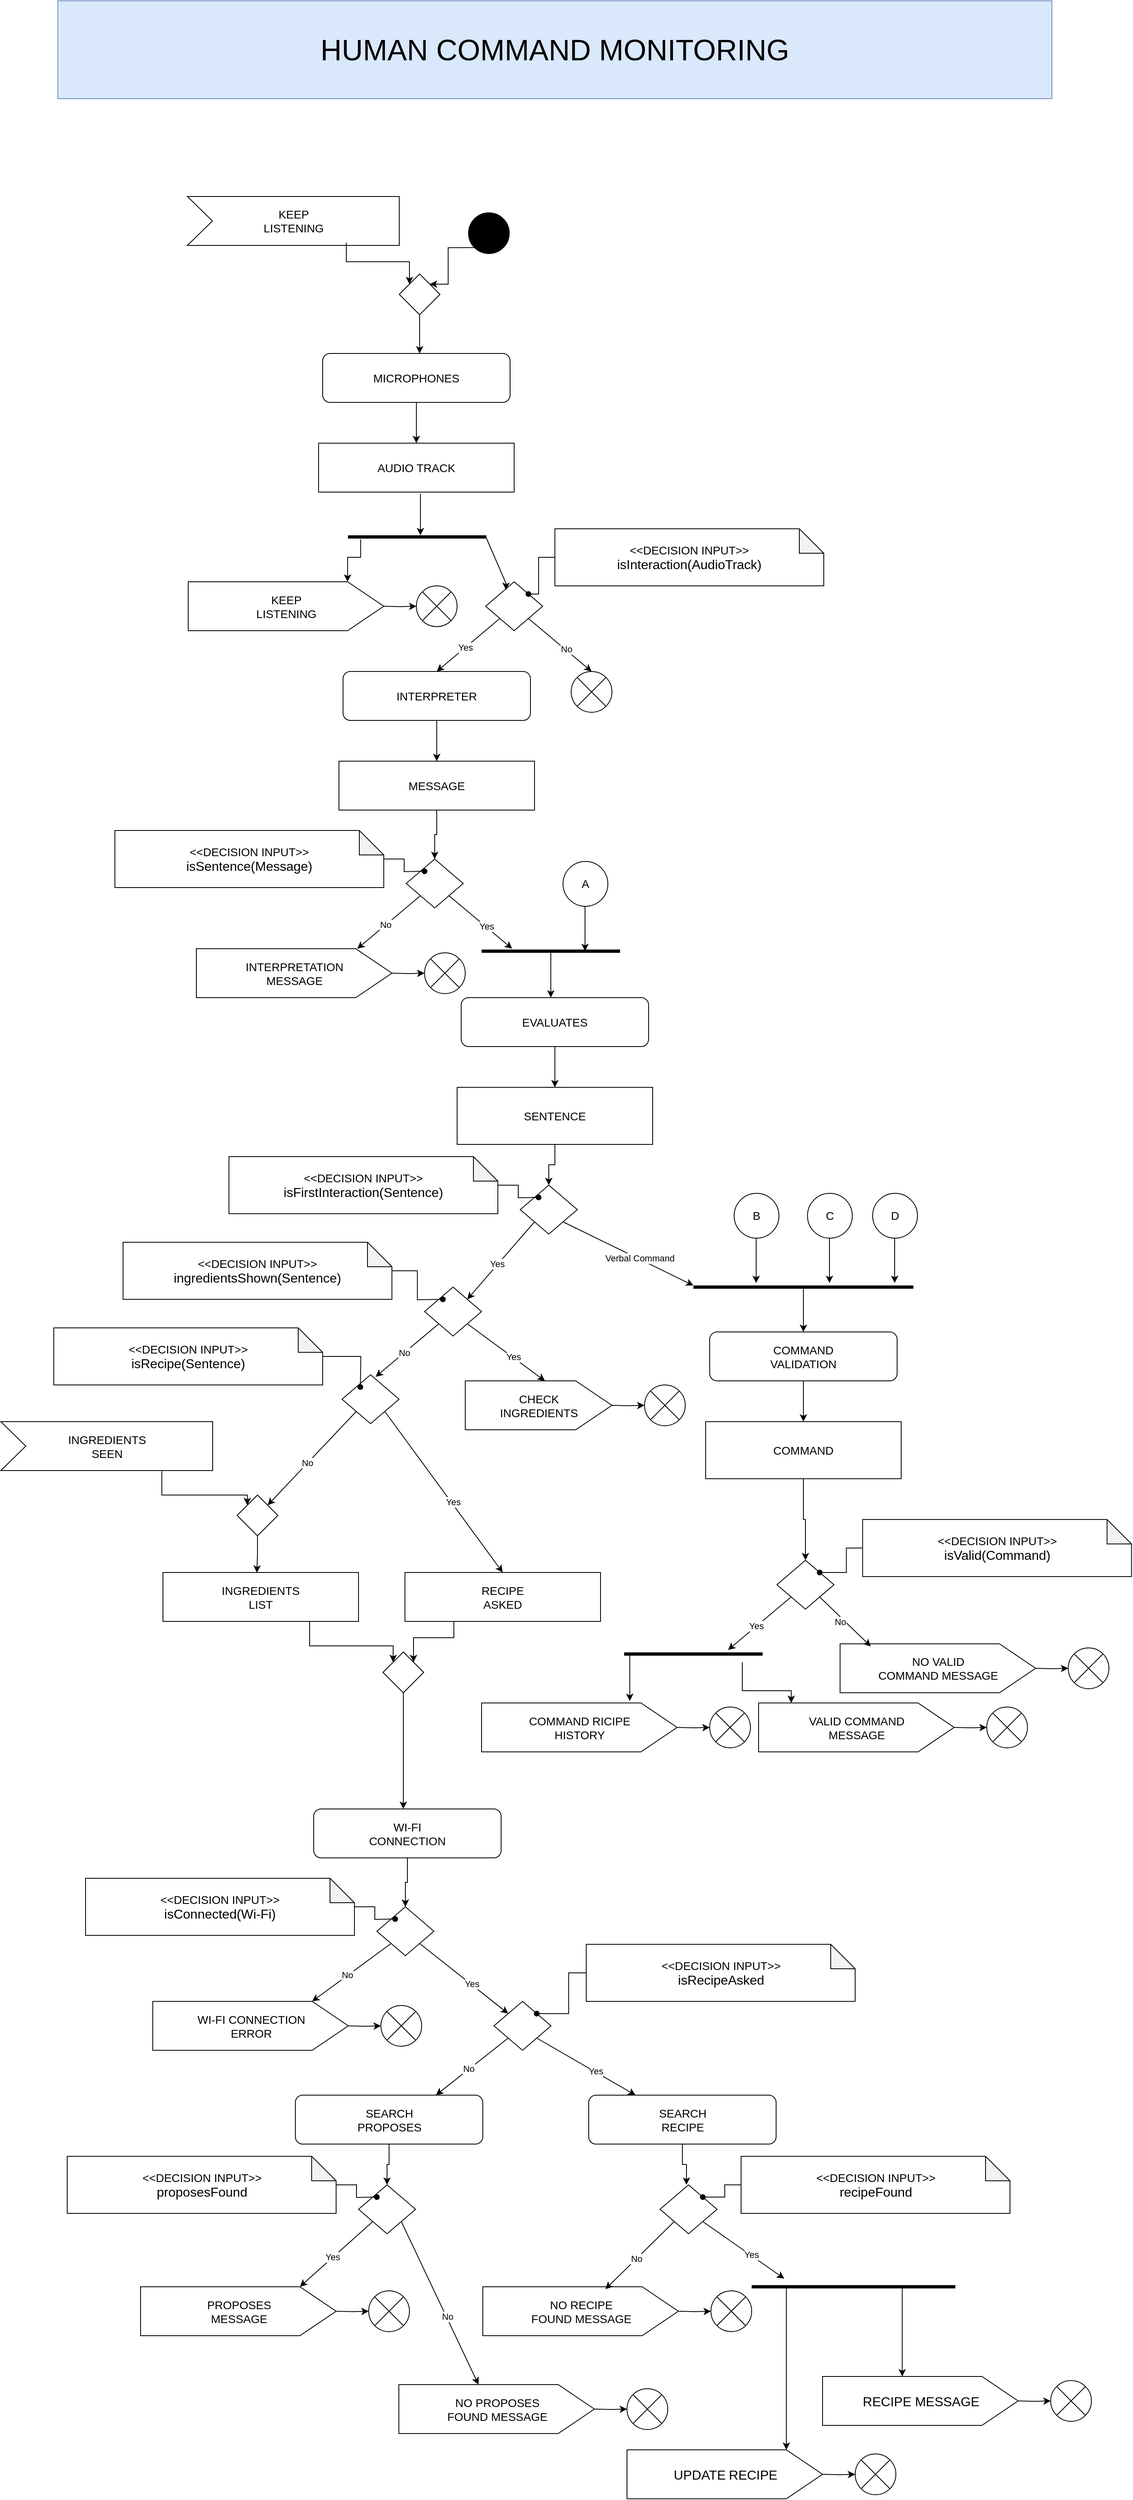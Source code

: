 <mxfile>
    <diagram id="EJc_ZQxOV-EYeJzVw6CA" name="Page-1">
        <mxGraphModel dx="4196" dy="2006" grid="1" gridSize="10" guides="1" tooltips="1" connect="1" arrows="1" fold="1" page="1" pageScale="1" pageWidth="827" pageHeight="1169" math="0" shadow="0">
            <root>
                <mxCell id="0"/>
                <mxCell id="1" parent="0"/>
                <mxCell id="50" style="edgeStyle=orthogonalEdgeStyle;rounded=0;orthogonalLoop=1;jettySize=auto;html=1;exitX=0.5;exitY=1;exitDx=0;exitDy=0;" edge="1" parent="1" target="53">
                    <mxGeometry relative="1" as="geometry">
                        <mxPoint x="-1005" y="684.5" as="sourcePoint"/>
                        <Array as="points">
                            <mxPoint x="-1005" y="704.5"/>
                            <mxPoint x="-1005" y="704.5"/>
                        </Array>
                    </mxGeometry>
                </mxCell>
                <mxCell id="51" value="" style="edgeStyle=orthogonalEdgeStyle;rounded=0;orthogonalLoop=1;jettySize=auto;html=1;entryX=0;entryY=0;entryDx=195.57;entryDy=0;entryPerimeter=0;exitX=0.092;exitY=0.515;exitDx=0;exitDy=0;exitPerimeter=0;" edge="1" parent="1" source="53" target="59">
                    <mxGeometry relative="1" as="geometry">
                        <mxPoint x="-1048.022" y="846.995" as="targetPoint"/>
                        <Array as="points">
                            <mxPoint x="-1078" y="762.5"/>
                            <mxPoint x="-1094" y="762.5"/>
                        </Array>
                    </mxGeometry>
                </mxCell>
                <mxCell id="52" value="" style="edgeStyle=orthogonalEdgeStyle;rounded=0;orthogonalLoop=1;jettySize=auto;html=1;" edge="1" parent="1" source="53">
                    <mxGeometry relative="1" as="geometry">
                        <mxPoint x="-900" y="802.5" as="targetPoint"/>
                        <Array as="points">
                            <mxPoint x="-900" y="794.5"/>
                        </Array>
                    </mxGeometry>
                </mxCell>
                <mxCell id="53" value="" style="line;strokeWidth=4;html=1;perimeter=backbonePerimeter;points=[];outlineConnect=0;fillColor=none;" vertex="1" parent="1">
                    <mxGeometry x="-1094" y="642.5" width="170" height="190" as="geometry"/>
                </mxCell>
                <mxCell id="54" value="" style="shape=sumEllipse;perimeter=ellipsePerimeter;whiteSpace=wrap;html=1;backgroundOutline=1;fillColor=none;" vertex="1" parent="1">
                    <mxGeometry x="-1000" y="1247.5" width="50" height="50" as="geometry"/>
                </mxCell>
                <mxCell id="55" value="" style="edgeStyle=orthogonalEdgeStyle;rounded=0;orthogonalLoop=1;jettySize=auto;html=1;" edge="1" parent="1" target="54">
                    <mxGeometry relative="1" as="geometry">
                        <mxPoint x="-1040" y="1272.5" as="sourcePoint"/>
                    </mxGeometry>
                </mxCell>
                <mxCell id="56" value="&lt;span style=&quot;font-size: 14px;&quot;&gt;INTERPRETATION&lt;/span&gt;&lt;div&gt;&lt;span style=&quot;font-size: 14px;&quot;&gt;MESSAGE&lt;/span&gt;&lt;/div&gt;" style="html=1;shadow=0;dashed=0;align=center;verticalAlign=middle;shape=mxgraph.arrows2.arrow;dy=0;dx=44.43;notch=0;fillColor=none;" vertex="1" parent="1">
                    <mxGeometry x="-1280" y="1242.5" width="240" height="60" as="geometry"/>
                </mxCell>
                <mxCell id="57" value="" style="shape=sumEllipse;perimeter=ellipsePerimeter;whiteSpace=wrap;html=1;backgroundOutline=1;fillColor=none;" vertex="1" parent="1">
                    <mxGeometry x="-1010" y="797.5" width="50" height="50" as="geometry"/>
                </mxCell>
                <mxCell id="58" value="" style="edgeStyle=orthogonalEdgeStyle;rounded=0;orthogonalLoop=1;jettySize=auto;html=1;" edge="1" parent="1" target="57">
                    <mxGeometry relative="1" as="geometry">
                        <mxPoint x="-1050" y="822.5" as="sourcePoint"/>
                    </mxGeometry>
                </mxCell>
                <mxCell id="59" value="&lt;span style=&quot;font-size: 14px;&quot;&gt;KEEP&lt;/span&gt;&lt;div&gt;&lt;span style=&quot;font-size: 14px;&quot;&gt;LISTENING&lt;/span&gt;&lt;/div&gt;" style="html=1;shadow=0;dashed=0;align=center;verticalAlign=middle;shape=mxgraph.arrows2.arrow;dy=0;dx=44.43;notch=0;fillColor=none;" vertex="1" parent="1">
                    <mxGeometry x="-1290" y="792.5" width="240" height="60" as="geometry"/>
                </mxCell>
                <mxCell id="60" value="" style="shape=sumEllipse;perimeter=ellipsePerimeter;whiteSpace=wrap;html=1;backgroundOutline=1;fillColor=none;" vertex="1" parent="1">
                    <mxGeometry x="-730" y="1777.5" width="50" height="50" as="geometry"/>
                </mxCell>
                <mxCell id="61" value="" style="edgeStyle=orthogonalEdgeStyle;rounded=0;orthogonalLoop=1;jettySize=auto;html=1;" edge="1" parent="1" target="60">
                    <mxGeometry relative="1" as="geometry">
                        <mxPoint x="-770" y="1802.5" as="sourcePoint"/>
                    </mxGeometry>
                </mxCell>
                <mxCell id="62" value="&lt;span style=&quot;font-size: 14px;&quot;&gt;CHECK&lt;/span&gt;&lt;div&gt;&lt;span style=&quot;font-size: 14px;&quot;&gt;INGREDIENTS&lt;/span&gt;&lt;/div&gt;" style="html=1;shadow=0;dashed=0;align=center;verticalAlign=middle;shape=mxgraph.arrows2.arrow;dy=0;dx=44.43;notch=0;fillColor=none;" vertex="1" parent="1">
                    <mxGeometry x="-950" y="1772.5" width="180" height="60" as="geometry"/>
                </mxCell>
                <mxCell id="63" value="" style="shape=sumEllipse;perimeter=ellipsePerimeter;whiteSpace=wrap;html=1;backgroundOutline=1;fillColor=none;" vertex="1" parent="1">
                    <mxGeometry x="-751.5" y="3008.5" width="50" height="50" as="geometry"/>
                </mxCell>
                <mxCell id="64" value="" style="edgeStyle=orthogonalEdgeStyle;rounded=0;orthogonalLoop=1;jettySize=auto;html=1;" edge="1" parent="1" target="63">
                    <mxGeometry relative="1" as="geometry">
                        <mxPoint x="-791.5" y="3033.5" as="sourcePoint"/>
                    </mxGeometry>
                </mxCell>
                <mxCell id="65" value="&lt;span style=&quot;font-size: 14px;&quot;&gt;NO PROPOSES&lt;/span&gt;&lt;div&gt;&lt;span style=&quot;font-size: 14px;&quot;&gt;FOUND MESSAGE&lt;/span&gt;&lt;/div&gt;" style="html=1;shadow=0;dashed=0;align=center;verticalAlign=middle;shape=mxgraph.arrows2.arrow;dy=0;dx=44.43;notch=0;fillColor=none;" vertex="1" parent="1">
                    <mxGeometry x="-1031.5" y="3003.5" width="240" height="60" as="geometry"/>
                </mxCell>
                <mxCell id="66" value="" style="shape=sumEllipse;perimeter=ellipsePerimeter;whiteSpace=wrap;html=1;backgroundOutline=1;fillColor=none;" vertex="1" parent="1">
                    <mxGeometry x="-1068.5" y="2888.5" width="50" height="50" as="geometry"/>
                </mxCell>
                <mxCell id="67" value="" style="edgeStyle=orthogonalEdgeStyle;rounded=0;orthogonalLoop=1;jettySize=auto;html=1;" edge="1" parent="1" target="66">
                    <mxGeometry relative="1" as="geometry">
                        <mxPoint x="-1108.5" y="2913.5" as="sourcePoint"/>
                    </mxGeometry>
                </mxCell>
                <mxCell id="68" value="&lt;span style=&quot;font-size: 14px;&quot;&gt;PROPOSES&lt;/span&gt;&lt;div&gt;&lt;span style=&quot;font-size: 14px;&quot;&gt;MESSAGE&lt;/span&gt;&lt;/div&gt;" style="html=1;shadow=0;dashed=0;align=center;verticalAlign=middle;shape=mxgraph.arrows2.arrow;dy=0;dx=44.43;notch=0;fillColor=none;" vertex="1" parent="1">
                    <mxGeometry x="-1348.5" y="2883.5" width="240" height="60" as="geometry"/>
                </mxCell>
                <mxCell id="69" value="" style="shape=sumEllipse;perimeter=ellipsePerimeter;whiteSpace=wrap;html=1;backgroundOutline=1;fillColor=none;" vertex="1" parent="1">
                    <mxGeometry x="-1053.5" y="2538.5" width="50" height="50" as="geometry"/>
                </mxCell>
                <mxCell id="70" value="" style="edgeStyle=orthogonalEdgeStyle;rounded=0;orthogonalLoop=1;jettySize=auto;html=1;" edge="1" parent="1" target="69">
                    <mxGeometry relative="1" as="geometry">
                        <mxPoint x="-1093.5" y="2563.5" as="sourcePoint"/>
                    </mxGeometry>
                </mxCell>
                <mxCell id="71" value="&lt;span style=&quot;font-size: 14px;&quot;&gt;WI-FI&amp;nbsp;&lt;/span&gt;&lt;span style=&quot;font-size: 14px; background-color: transparent; color: light-dark(rgb(0, 0, 0), rgb(255, 255, 255));&quot;&gt;CONNECTION&lt;/span&gt;&lt;div&gt;&lt;span style=&quot;font-size: 14px; background-color: transparent; color: light-dark(rgb(0, 0, 0), rgb(255, 255, 255));&quot;&gt;ERROR&lt;/span&gt;&lt;/div&gt;" style="html=1;shadow=0;dashed=0;align=center;verticalAlign=middle;shape=mxgraph.arrows2.arrow;dy=0;dx=44.43;notch=0;fillColor=none;" vertex="1" parent="1">
                    <mxGeometry x="-1333.5" y="2533.5" width="240" height="60" as="geometry"/>
                </mxCell>
                <mxCell id="72" value="" style="shape=sumEllipse;perimeter=ellipsePerimeter;whiteSpace=wrap;html=1;backgroundOutline=1;fillColor=none;" vertex="1" parent="1">
                    <mxGeometry x="-648.5" y="2888.5" width="50" height="50" as="geometry"/>
                </mxCell>
                <mxCell id="73" value="" style="edgeStyle=orthogonalEdgeStyle;rounded=0;orthogonalLoop=1;jettySize=auto;html=1;" edge="1" parent="1" target="72">
                    <mxGeometry relative="1" as="geometry">
                        <mxPoint x="-688.5" y="2913.5" as="sourcePoint"/>
                    </mxGeometry>
                </mxCell>
                <mxCell id="74" value="&lt;span style=&quot;font-size: 14px;&quot;&gt;NO RECIPE&lt;/span&gt;&lt;div&gt;&lt;span style=&quot;font-size: 14px;&quot;&gt;FOUND MESSAGE&lt;/span&gt;&lt;/div&gt;" style="html=1;shadow=0;dashed=0;align=center;verticalAlign=middle;shape=mxgraph.arrows2.arrow;dy=0;dx=44.43;notch=0;fillColor=none;" vertex="1" parent="1">
                    <mxGeometry x="-928.5" y="2883.5" width="240" height="60" as="geometry"/>
                </mxCell>
                <mxCell id="75" value="" style="shape=sumEllipse;perimeter=ellipsePerimeter;whiteSpace=wrap;html=1;backgroundOutline=1;fillColor=none;" vertex="1" parent="1">
                    <mxGeometry x="-471.5" y="3088.5" width="50" height="50" as="geometry"/>
                </mxCell>
                <mxCell id="76" value="" style="edgeStyle=orthogonalEdgeStyle;rounded=0;orthogonalLoop=1;jettySize=auto;html=1;" edge="1" parent="1" target="75">
                    <mxGeometry relative="1" as="geometry">
                        <mxPoint x="-511.5" y="3113.5" as="sourcePoint"/>
                    </mxGeometry>
                </mxCell>
                <mxCell id="77" value="&lt;font style=&quot;font-size: 16px;&quot;&gt;UPDATE&lt;/font&gt;&lt;font style=&quot;font-size: 14px;&quot;&gt;&amp;nbsp;&lt;/font&gt;&lt;span style=&quot;font-size: medium; background-color: transparent; color: light-dark(rgb(0, 0, 0), rgb(255, 255, 255));&quot;&gt;RECIPE&lt;/span&gt;" style="html=1;shadow=0;dashed=0;align=center;verticalAlign=middle;shape=mxgraph.arrows2.arrow;dy=0;dx=44.43;notch=0;fillColor=none;" vertex="1" parent="1">
                    <mxGeometry x="-751.5" y="3083.5" width="240" height="60" as="geometry"/>
                </mxCell>
                <mxCell id="78" value="" style="shape=sumEllipse;perimeter=ellipsePerimeter;whiteSpace=wrap;html=1;backgroundOutline=1;fillColor=none;" vertex="1" parent="1">
                    <mxGeometry x="-231.5" y="2998.5" width="50" height="50" as="geometry"/>
                </mxCell>
                <mxCell id="79" value="" style="edgeStyle=orthogonalEdgeStyle;rounded=0;orthogonalLoop=1;jettySize=auto;html=1;" edge="1" parent="1" target="78">
                    <mxGeometry relative="1" as="geometry">
                        <mxPoint x="-271.5" y="3023.5" as="sourcePoint"/>
                    </mxGeometry>
                </mxCell>
                <mxCell id="80" value="&lt;span style=&quot;font-size: medium; background-color: transparent; color: light-dark(rgb(0, 0, 0), rgb(255, 255, 255));&quot;&gt;RECIPE MESSAGE&lt;/span&gt;" style="html=1;shadow=0;dashed=0;align=center;verticalAlign=middle;shape=mxgraph.arrows2.arrow;dy=0;dx=44.43;notch=0;fillColor=none;" vertex="1" parent="1">
                    <mxGeometry x="-511.5" y="2993.5" width="240" height="60" as="geometry"/>
                </mxCell>
                <mxCell id="81" value="" style="shape=sumEllipse;perimeter=ellipsePerimeter;whiteSpace=wrap;html=1;backgroundOutline=1;fillColor=none;" vertex="1" parent="1">
                    <mxGeometry x="-650" y="2172.5" width="50" height="50" as="geometry"/>
                </mxCell>
                <mxCell id="82" value="" style="edgeStyle=orthogonalEdgeStyle;rounded=0;orthogonalLoop=1;jettySize=auto;html=1;" edge="1" parent="1" target="81">
                    <mxGeometry relative="1" as="geometry">
                        <mxPoint x="-690" y="2197.5" as="sourcePoint"/>
                    </mxGeometry>
                </mxCell>
                <mxCell id="83" value="&lt;span style=&quot;font-size: 14px;&quot;&gt;COMMAND RICIPE&lt;/span&gt;&lt;div&gt;&lt;span style=&quot;font-size: 14px;&quot;&gt;HISTORY&lt;/span&gt;&lt;/div&gt;" style="html=1;shadow=0;dashed=0;align=center;verticalAlign=middle;shape=mxgraph.arrows2.arrow;dy=0;dx=44.43;notch=0;fillColor=none;" vertex="1" parent="1">
                    <mxGeometry x="-930" y="2167.5" width="240" height="60" as="geometry"/>
                </mxCell>
                <mxCell id="84" value="" style="shape=sumEllipse;perimeter=ellipsePerimeter;whiteSpace=wrap;html=1;backgroundOutline=1;fillColor=none;" vertex="1" parent="1">
                    <mxGeometry x="-310" y="2172.5" width="50" height="50" as="geometry"/>
                </mxCell>
                <mxCell id="85" value="" style="edgeStyle=orthogonalEdgeStyle;rounded=0;orthogonalLoop=1;jettySize=auto;html=1;" edge="1" parent="1" target="84">
                    <mxGeometry relative="1" as="geometry">
                        <mxPoint x="-350" y="2197.5" as="sourcePoint"/>
                    </mxGeometry>
                </mxCell>
                <mxCell id="86" value="&lt;span style=&quot;font-size: 14px;&quot;&gt;VALID COMMAND&lt;/span&gt;&lt;div&gt;&lt;span style=&quot;font-size: 14px;&quot;&gt;MESSAGE&lt;/span&gt;&lt;/div&gt;" style="html=1;shadow=0;dashed=0;align=center;verticalAlign=middle;shape=mxgraph.arrows2.arrow;dy=0;dx=44.43;notch=0;fillColor=none;" vertex="1" parent="1">
                    <mxGeometry x="-590" y="2167.5" width="240" height="60" as="geometry"/>
                </mxCell>
                <mxCell id="87" value="" style="shape=sumEllipse;perimeter=ellipsePerimeter;whiteSpace=wrap;html=1;backgroundOutline=1;fillColor=none;" vertex="1" parent="1">
                    <mxGeometry x="-210" y="2100" width="50" height="50" as="geometry"/>
                </mxCell>
                <mxCell id="88" value="" style="edgeStyle=orthogonalEdgeStyle;rounded=0;orthogonalLoop=1;jettySize=auto;html=1;" edge="1" parent="1" target="87">
                    <mxGeometry relative="1" as="geometry">
                        <mxPoint x="-250" y="2125" as="sourcePoint"/>
                    </mxGeometry>
                </mxCell>
                <mxCell id="89" value="&lt;span style=&quot;font-size: 14px;&quot;&gt;NO VALID&lt;/span&gt;&lt;div&gt;&lt;span style=&quot;font-size: 14px;&quot;&gt;COMMAND MESSAGE&lt;/span&gt;&lt;/div&gt;" style="html=1;shadow=0;dashed=0;align=center;verticalAlign=middle;shape=mxgraph.arrows2.arrow;dy=0;dx=44.43;notch=0;fillColor=none;" vertex="1" parent="1">
                    <mxGeometry x="-490" y="2095" width="240" height="60" as="geometry"/>
                </mxCell>
                <mxCell id="90" value="" style="shape=sumEllipse;perimeter=ellipsePerimeter;whiteSpace=wrap;html=1;backgroundOutline=1;fillColor=none;" vertex="1" parent="1">
                    <mxGeometry x="-820" y="902.5" width="50" height="50" as="geometry"/>
                </mxCell>
                <mxCell id="91" value="" style="edgeStyle=orthogonalEdgeStyle;rounded=0;orthogonalLoop=1;jettySize=auto;html=1;" edge="1" parent="1" source="92" target="202">
                    <mxGeometry relative="1" as="geometry"/>
                </mxCell>
                <mxCell id="92" value="&lt;div&gt;&lt;span style=&quot;font-size: 14px; text-wrap-mode: nowrap;&quot;&gt;COMMAND&lt;/span&gt;&lt;/div&gt;" style="rounded=0;whiteSpace=wrap;html=1;fillColor=none;" vertex="1" parent="1">
                    <mxGeometry x="-655" y="1822.5" width="240" height="70" as="geometry"/>
                </mxCell>
                <mxCell id="93" value="" style="edgeStyle=orthogonalEdgeStyle;rounded=0;orthogonalLoop=1;jettySize=auto;html=1;fillColor=none;" edge="1" parent="1" source="94">
                    <mxGeometry relative="1" as="geometry">
                        <mxPoint x="-535" y="1822.5" as="targetPoint"/>
                    </mxGeometry>
                </mxCell>
                <mxCell id="94" value="&lt;span style=&quot;font-size: 14px; text-wrap-mode: nowrap;&quot;&gt;COMMAND&lt;/span&gt;&lt;div&gt;&lt;span style=&quot;font-size: 14px; text-wrap-mode: nowrap;&quot;&gt;VALIDATION&lt;/span&gt;&lt;/div&gt;" style="rounded=1;whiteSpace=wrap;html=1;fillColor=none;" vertex="1" parent="1">
                    <mxGeometry x="-650" y="1712.5" width="230" height="60" as="geometry"/>
                </mxCell>
                <mxCell id="95" value="" style="edgeStyle=orthogonalEdgeStyle;rounded=0;orthogonalLoop=1;jettySize=auto;html=1;exitX=0.5;exitY=1;exitDx=0;exitDy=0;" edge="1" parent="1" source="96" target="160">
                    <mxGeometry relative="1" as="geometry">
                        <mxPoint x="-847" y="1512.5" as="sourcePoint"/>
                    </mxGeometry>
                </mxCell>
                <mxCell id="96" value="&lt;div&gt;&lt;span style=&quot;font-size: 14px; text-wrap-mode: nowrap;&quot;&gt;SENTENCE&lt;/span&gt;&lt;/div&gt;" style="rounded=0;whiteSpace=wrap;html=1;fillColor=none;" vertex="1" parent="1">
                    <mxGeometry x="-960" y="1412.5" width="240" height="70" as="geometry"/>
                </mxCell>
                <mxCell id="97" value="" style="edgeStyle=orthogonalEdgeStyle;rounded=0;orthogonalLoop=1;jettySize=auto;html=1;fillColor=none;" edge="1" parent="1" source="98">
                    <mxGeometry relative="1" as="geometry">
                        <mxPoint x="-840" y="1412.5" as="targetPoint"/>
                    </mxGeometry>
                </mxCell>
                <mxCell id="98" value="&lt;span style=&quot;font-size: 14px; text-wrap-mode: nowrap;&quot;&gt;EVALUATES&lt;/span&gt;" style="rounded=1;whiteSpace=wrap;html=1;fillColor=none;" vertex="1" parent="1">
                    <mxGeometry x="-955" y="1302.5" width="230" height="60" as="geometry"/>
                </mxCell>
                <mxCell id="99" value="" style="edgeStyle=orthogonalEdgeStyle;rounded=0;orthogonalLoop=1;jettySize=auto;html=1;exitX=0.5;exitY=1;exitDx=0;exitDy=0;" edge="1" parent="1" source="100" target="153">
                    <mxGeometry relative="1" as="geometry"/>
                </mxCell>
                <mxCell id="100" value="&lt;div&gt;&lt;span style=&quot;font-size: 14px; text-wrap-mode: nowrap;&quot;&gt;MESSAGE&lt;/span&gt;&lt;/div&gt;" style="rounded=0;whiteSpace=wrap;html=1;fillColor=none;" vertex="1" parent="1">
                    <mxGeometry x="-1105" y="1012.5" width="240" height="60" as="geometry"/>
                </mxCell>
                <mxCell id="101" value="" style="edgeStyle=orthogonalEdgeStyle;rounded=0;orthogonalLoop=1;jettySize=auto;html=1;fillColor=none;" edge="1" parent="1" source="102">
                    <mxGeometry relative="1" as="geometry">
                        <mxPoint x="-985" y="1012.5" as="targetPoint"/>
                    </mxGeometry>
                </mxCell>
                <mxCell id="102" value="&lt;span style=&quot;font-size: 14px; text-wrap-mode: nowrap;&quot;&gt;INTERPRETER&lt;/span&gt;" style="rounded=1;whiteSpace=wrap;html=1;fillColor=none;" vertex="1" parent="1">
                    <mxGeometry x="-1100" y="902.5" width="230" height="60" as="geometry"/>
                </mxCell>
                <mxCell id="103" value="&lt;div&gt;&lt;span style=&quot;font-size: 14px; text-wrap-mode: nowrap;&quot;&gt;AUDIO TRACK&lt;/span&gt;&lt;/div&gt;" style="rounded=0;whiteSpace=wrap;html=1;fillColor=none;" vertex="1" parent="1">
                    <mxGeometry x="-1130" y="622.5" width="240" height="60" as="geometry"/>
                </mxCell>
                <mxCell id="104" value="" style="edgeStyle=orthogonalEdgeStyle;rounded=0;orthogonalLoop=1;jettySize=auto;html=1;fillColor=none;" edge="1" parent="1" source="105">
                    <mxGeometry relative="1" as="geometry">
                        <mxPoint x="-1010" y="622.5" as="targetPoint"/>
                    </mxGeometry>
                </mxCell>
                <mxCell id="105" value="&lt;span style=&quot;font-size: 14px; text-wrap-mode: nowrap;&quot;&gt;MICROPHONES&lt;/span&gt;" style="rounded=1;whiteSpace=wrap;html=1;fillColor=none;" vertex="1" parent="1">
                    <mxGeometry x="-1125" y="512.5" width="230" height="60" as="geometry"/>
                </mxCell>
                <mxCell id="106" value="" style="edgeStyle=orthogonalEdgeStyle;rounded=0;orthogonalLoop=1;jettySize=auto;html=1;fillColor=none;entryX=0.5;entryY=0;entryDx=0;entryDy=0;exitX=0.5;exitY=1;exitDx=0;exitDy=0;" edge="1" parent="1" source="107" target="188">
                    <mxGeometry relative="1" as="geometry">
                        <mxPoint x="-1021" y="2407.5" as="targetPoint"/>
                        <mxPoint x="-1021" y="2347.5" as="sourcePoint"/>
                    </mxGeometry>
                </mxCell>
                <mxCell id="107" value="&lt;span style=&quot;font-size: 14px; text-wrap-mode: nowrap;&quot;&gt;WI-FI&lt;/span&gt;&lt;div&gt;&lt;span style=&quot;font-size: 14px; text-wrap-mode: nowrap;&quot;&gt;CONNECTION&lt;/span&gt;&lt;/div&gt;" style="rounded=1;whiteSpace=wrap;html=1;fillColor=none;" vertex="1" parent="1">
                    <mxGeometry x="-1136" y="2297.5" width="230" height="60" as="geometry"/>
                </mxCell>
                <mxCell id="108" value="" style="edgeStyle=orthogonalEdgeStyle;rounded=0;orthogonalLoop=1;jettySize=auto;html=1;fillColor=none;entryX=0.5;entryY=0;entryDx=0;entryDy=0;exitX=0.5;exitY=1;exitDx=0;exitDy=0;" edge="1" parent="1" source="109" target="181">
                    <mxGeometry relative="1" as="geometry">
                        <mxPoint x="-1043.5" y="2758.5" as="targetPoint"/>
                        <mxPoint x="-1048.5" y="2713.5" as="sourcePoint"/>
                    </mxGeometry>
                </mxCell>
                <mxCell id="109" value="&lt;span style=&quot;font-size: 14px; text-wrap-mode: nowrap;&quot;&gt;SEARCH&lt;/span&gt;&lt;div&gt;&lt;span style=&quot;font-size: 14px; text-wrap-mode: nowrap;&quot;&gt;PROPOSES&lt;/span&gt;&lt;/div&gt;" style="rounded=1;whiteSpace=wrap;html=1;fillColor=none;" vertex="1" parent="1">
                    <mxGeometry x="-1158.5" y="2648.5" width="230" height="60" as="geometry"/>
                </mxCell>
                <mxCell id="110" value="" style="edgeStyle=orthogonalEdgeStyle;rounded=0;orthogonalLoop=1;jettySize=auto;html=1;fillColor=none;entryX=0.464;entryY=0;entryDx=0;entryDy=0;entryPerimeter=0;exitX=0.5;exitY=1;exitDx=0;exitDy=0;" edge="1" parent="1" source="111" target="209">
                    <mxGeometry relative="1" as="geometry">
                        <mxPoint x="-683.5" y="2758.5" as="targetPoint"/>
                    </mxGeometry>
                </mxCell>
                <mxCell id="111" value="&lt;span style=&quot;font-size: 14px; text-wrap-mode: nowrap;&quot;&gt;SEARCH&lt;/span&gt;&lt;div&gt;&lt;span style=&quot;font-size: 14px; text-wrap-mode: nowrap;&quot;&gt;RECIPE&lt;/span&gt;&lt;/div&gt;" style="rounded=1;whiteSpace=wrap;html=1;fillColor=none;" vertex="1" parent="1">
                    <mxGeometry x="-798.5" y="2648.5" width="230" height="60" as="geometry"/>
                </mxCell>
                <mxCell id="112" style="edgeStyle=orthogonalEdgeStyle;rounded=0;orthogonalLoop=1;jettySize=auto;html=1;exitX=0.75;exitY=0.943;exitDx=0;exitDy=0;exitPerimeter=0;entryX=0;entryY=1;entryDx=0;entryDy=0;" edge="1" parent="1" source="113" target="141">
                    <mxGeometry relative="1" as="geometry"/>
                </mxCell>
                <mxCell id="113" value="&lt;span style=&quot;font-size: 14px;&quot;&gt;KEEP&lt;/span&gt;&lt;div&gt;&lt;span style=&quot;font-size: 14px;&quot;&gt;LISTENING&lt;/span&gt;&lt;/div&gt;" style="html=1;shadow=0;dashed=0;align=center;verticalAlign=middle;shape=mxgraph.arrows2.arrow;dy=0;dx=0;notch=30.71;fillColor=none;" vertex="1" parent="1">
                    <mxGeometry x="-1291" y="320" width="260" height="60" as="geometry"/>
                </mxCell>
                <mxCell id="114" style="edgeStyle=orthogonalEdgeStyle;rounded=0;orthogonalLoop=1;jettySize=auto;html=1;exitX=0.75;exitY=1;exitDx=0;exitDy=0;entryX=0;entryY=1;entryDx=0;entryDy=0;" edge="1" parent="1" source="115" target="145">
                    <mxGeometry relative="1" as="geometry">
                        <Array as="points">
                            <mxPoint x="-1141" y="2097.5"/>
                            <mxPoint x="-1039" y="2097.5"/>
                        </Array>
                    </mxGeometry>
                </mxCell>
                <mxCell id="115" value="&lt;div&gt;&lt;span style=&quot;font-size: 14px; text-wrap-mode: nowrap;&quot;&gt;INGREDIENTS&lt;/span&gt;&lt;/div&gt;&lt;div&gt;&lt;span style=&quot;font-size: 14px; text-wrap-mode: nowrap;&quot;&gt;LIST&lt;/span&gt;&lt;/div&gt;" style="rounded=0;whiteSpace=wrap;html=1;fillColor=none;" vertex="1" parent="1">
                    <mxGeometry x="-1321" y="2007.5" width="240" height="60" as="geometry"/>
                </mxCell>
                <mxCell id="116" style="edgeStyle=orthogonalEdgeStyle;rounded=0;orthogonalLoop=1;jettySize=auto;html=1;exitX=0.25;exitY=1;exitDx=0;exitDy=0;entryX=0;entryY=0;entryDx=0;entryDy=0;" edge="1" parent="1" source="117" target="145">
                    <mxGeometry relative="1" as="geometry"/>
                </mxCell>
                <mxCell id="117" value="&lt;div&gt;&lt;span style=&quot;font-size: 14px; text-wrap-mode: nowrap;&quot;&gt;RECIPE&lt;/span&gt;&lt;/div&gt;&lt;div&gt;&lt;span style=&quot;font-size: 14px; text-wrap-mode: nowrap;&quot;&gt;ASKED&lt;/span&gt;&lt;/div&gt;" style="rounded=0;whiteSpace=wrap;html=1;fillColor=none;" vertex="1" parent="1">
                    <mxGeometry x="-1024" y="2007.5" width="240" height="60" as="geometry"/>
                </mxCell>
                <mxCell id="118" value="" style="edgeStyle=orthogonalEdgeStyle;rounded=0;orthogonalLoop=1;jettySize=auto;html=1;entryX=0.758;entryY=-0.039;entryDx=0;entryDy=0;entryPerimeter=0;" edge="1" parent="1" source="120" target="83">
                    <mxGeometry relative="1" as="geometry">
                        <mxPoint x="-713.022" y="2204.995" as="targetPoint"/>
                        <Array as="points">
                            <mxPoint x="-730" y="2137.5"/>
                            <mxPoint x="-730" y="2137.5"/>
                        </Array>
                    </mxGeometry>
                </mxCell>
                <mxCell id="119" value="" style="edgeStyle=orthogonalEdgeStyle;rounded=0;orthogonalLoop=1;jettySize=auto;html=1;entryX=0.167;entryY=0;entryDx=0;entryDy=0;entryPerimeter=0;" edge="1" parent="1" target="86">
                    <mxGeometry relative="1" as="geometry">
                        <mxPoint x="-605" y="2215.5" as="targetPoint"/>
                        <Array as="points">
                            <mxPoint x="-550" y="2152.5"/>
                        </Array>
                        <mxPoint x="-610" y="2117.5" as="sourcePoint"/>
                    </mxGeometry>
                </mxCell>
                <mxCell id="120" value="" style="line;strokeWidth=4;html=1;perimeter=backbonePerimeter;points=[];outlineConnect=0;fillColor=none;" vertex="1" parent="1">
                    <mxGeometry x="-755" y="2012.5" width="170" height="190" as="geometry"/>
                </mxCell>
                <mxCell id="121" value="" style="edgeStyle=orthogonalEdgeStyle;rounded=0;orthogonalLoop=1;jettySize=auto;html=1;entryX=0;entryY=0;entryDx=97.785;entryDy=0;entryPerimeter=0;" edge="1" parent="1" source="123" target="80">
                    <mxGeometry relative="1" as="geometry">
                        <mxPoint x="-323.5" y="3008.5" as="targetPoint"/>
                        <Array as="points">
                            <mxPoint x="-348.5" y="2923.5"/>
                            <mxPoint x="-348.5" y="2923.5"/>
                        </Array>
                    </mxGeometry>
                </mxCell>
                <mxCell id="122" value="" style="edgeStyle=orthogonalEdgeStyle;rounded=0;orthogonalLoop=1;jettySize=auto;html=1;entryX=0;entryY=0;entryDx=195.57;entryDy=0;entryPerimeter=0;" edge="1" parent="1" source="123" target="77">
                    <mxGeometry relative="1" as="geometry">
                        <mxPoint x="-522.5" y="3007.5" as="targetPoint"/>
                        <Array as="points">
                            <mxPoint x="-538.5" y="2903.5"/>
                            <mxPoint x="-538.5" y="2903.5"/>
                        </Array>
                    </mxGeometry>
                </mxCell>
                <mxCell id="123" value="" style="line;strokeWidth=4;html=1;perimeter=backbonePerimeter;points=[];outlineConnect=0;fillColor=none;" vertex="1" parent="1">
                    <mxGeometry x="-598.5" y="2788.5" width="250" height="190" as="geometry"/>
                </mxCell>
                <mxCell id="124" style="edgeStyle=orthogonalEdgeStyle;rounded=0;orthogonalLoop=1;jettySize=auto;html=1;exitX=0;exitY=1;exitDx=0;exitDy=0;entryX=0;entryY=0;entryDx=0;entryDy=0;" edge="1" parent="1" source="125" target="141">
                    <mxGeometry relative="1" as="geometry">
                        <Array as="points">
                            <mxPoint x="-971" y="383"/>
                            <mxPoint x="-971" y="428"/>
                        </Array>
                    </mxGeometry>
                </mxCell>
                <mxCell id="125" value="" style="ellipse;whiteSpace=wrap;html=1;aspect=fixed;fillColor=#000000;" vertex="1" parent="1">
                    <mxGeometry x="-946" y="340" width="50" height="50" as="geometry"/>
                </mxCell>
                <mxCell id="126" style="edgeStyle=orthogonalEdgeStyle;rounded=0;orthogonalLoop=1;jettySize=auto;html=1;exitX=0.76;exitY=1.014;exitDx=0;exitDy=0;exitPerimeter=0;entryX=0;entryY=1;entryDx=0;entryDy=0;" edge="1" parent="1" source="127" target="143">
                    <mxGeometry relative="1" as="geometry">
                        <Array as="points">
                            <mxPoint x="-1322" y="1912.5"/>
                            <mxPoint x="-1217" y="1912.5"/>
                        </Array>
                    </mxGeometry>
                </mxCell>
                <mxCell id="127" value="&lt;span style=&quot;font-size: 14px;&quot;&gt;INGREDIENTS&lt;/span&gt;&lt;div&gt;&lt;span style=&quot;font-size: 14px;&quot;&gt;SEEN&lt;/span&gt;&lt;/div&gt;" style="html=1;shadow=0;dashed=0;align=center;verticalAlign=middle;shape=mxgraph.arrows2.arrow;dy=0;dx=0;notch=30.71;fillColor=none;" vertex="1" parent="1">
                    <mxGeometry x="-1520" y="1822.5" width="260" height="60" as="geometry"/>
                </mxCell>
                <mxCell id="128" value="" style="edgeStyle=orthogonalEdgeStyle;rounded=0;orthogonalLoop=1;jettySize=auto;html=1;" edge="1" parent="1" source="129">
                    <mxGeometry relative="1" as="geometry">
                        <mxPoint x="-803" y="1245.5" as="targetPoint"/>
                    </mxGeometry>
                </mxCell>
                <mxCell id="129" value="&lt;font style=&quot;font-size: 14px;&quot;&gt;A&lt;/font&gt;" style="ellipse;whiteSpace=wrap;html=1;aspect=fixed;fillColor=none;" vertex="1" parent="1">
                    <mxGeometry x="-830" y="1135.5" width="55" height="55" as="geometry"/>
                </mxCell>
                <mxCell id="130" value="" style="edgeStyle=orthogonalEdgeStyle;rounded=0;orthogonalLoop=1;jettySize=auto;html=1;" edge="1" parent="1" source="131">
                    <mxGeometry relative="1" as="geometry">
                        <mxPoint x="-593" y="1652.5" as="targetPoint"/>
                    </mxGeometry>
                </mxCell>
                <mxCell id="131" value="&lt;font style=&quot;font-size: 14px;&quot;&gt;B&lt;/font&gt;" style="ellipse;whiteSpace=wrap;html=1;aspect=fixed;fillColor=none;" vertex="1" parent="1">
                    <mxGeometry x="-620" y="1542.5" width="55" height="55" as="geometry"/>
                </mxCell>
                <mxCell id="132" value="" style="edgeStyle=orthogonalEdgeStyle;rounded=0;orthogonalLoop=1;jettySize=auto;html=1;" edge="1" parent="1" source="133">
                    <mxGeometry relative="1" as="geometry">
                        <mxPoint x="-503" y="1652.5" as="targetPoint"/>
                    </mxGeometry>
                </mxCell>
                <mxCell id="133" value="&lt;font style=&quot;font-size: 14px;&quot;&gt;C&lt;/font&gt;" style="ellipse;whiteSpace=wrap;html=1;aspect=fixed;fillColor=none;" vertex="1" parent="1">
                    <mxGeometry x="-530" y="1542.5" width="55" height="55" as="geometry"/>
                </mxCell>
                <mxCell id="134" value="" style="edgeStyle=orthogonalEdgeStyle;rounded=0;orthogonalLoop=1;jettySize=auto;html=1;" edge="1" parent="1" source="135">
                    <mxGeometry relative="1" as="geometry">
                        <mxPoint x="-423" y="1652.5" as="targetPoint"/>
                    </mxGeometry>
                </mxCell>
                <mxCell id="135" value="&lt;font style=&quot;font-size: 14px;&quot;&gt;D&lt;/font&gt;" style="ellipse;whiteSpace=wrap;html=1;aspect=fixed;fillColor=none;" vertex="1" parent="1">
                    <mxGeometry x="-450" y="1542.5" width="55" height="55" as="geometry"/>
                </mxCell>
                <mxCell id="136" value="" style="edgeStyle=orthogonalEdgeStyle;rounded=0;orthogonalLoop=1;jettySize=auto;html=1;" edge="1" parent="1" source="137" target="98">
                    <mxGeometry relative="1" as="geometry">
                        <Array as="points">
                            <mxPoint x="-840" y="1302.5"/>
                            <mxPoint x="-840" y="1302.5"/>
                        </Array>
                    </mxGeometry>
                </mxCell>
                <mxCell id="137" value="" style="line;strokeWidth=4;html=1;perimeter=backbonePerimeter;points=[];outlineConnect=0;fillColor=none;" vertex="1" parent="1">
                    <mxGeometry x="-930" y="1150.5" width="170" height="190" as="geometry"/>
                </mxCell>
                <mxCell id="138" value="" style="edgeStyle=orthogonalEdgeStyle;rounded=0;orthogonalLoop=1;jettySize=auto;html=1;entryX=0.5;entryY=0;entryDx=0;entryDy=0;" edge="1" parent="1" source="139" target="94">
                    <mxGeometry relative="1" as="geometry">
                        <Array as="points">
                            <mxPoint x="-535" y="1682.5"/>
                            <mxPoint x="-535" y="1682.5"/>
                        </Array>
                    </mxGeometry>
                </mxCell>
                <mxCell id="139" value="" style="line;strokeWidth=4;html=1;perimeter=backbonePerimeter;points=[];outlineConnect=0;fillColor=none;" vertex="1" parent="1">
                    <mxGeometry x="-670" y="1562.5" width="270" height="190" as="geometry"/>
                </mxCell>
                <mxCell id="140" value="" style="edgeStyle=orthogonalEdgeStyle;rounded=0;orthogonalLoop=1;jettySize=auto;html=1;" edge="1" parent="1" source="141">
                    <mxGeometry relative="1" as="geometry">
                        <mxPoint x="-1006" y="512.5" as="targetPoint"/>
                    </mxGeometry>
                </mxCell>
                <mxCell id="141" value="" style="rhombus;whiteSpace=wrap;html=1;fillColor=none;direction=south;" vertex="1" parent="1">
                    <mxGeometry x="-1031" y="415" width="50" height="50" as="geometry"/>
                </mxCell>
                <mxCell id="142" value="" style="edgeStyle=orthogonalEdgeStyle;rounded=0;orthogonalLoop=1;jettySize=auto;html=1;entryX=0.48;entryY=0.005;entryDx=0;entryDy=0;exitX=1;exitY=0.5;exitDx=0;exitDy=0;entryPerimeter=0;" edge="1" parent="1" source="143" target="115">
                    <mxGeometry relative="1" as="geometry">
                        <mxPoint x="-1205" y="1980" as="targetPoint"/>
                        <mxPoint x="-1201" y="1982.5" as="sourcePoint"/>
                    </mxGeometry>
                </mxCell>
                <mxCell id="143" value="" style="rhombus;whiteSpace=wrap;html=1;fillColor=none;direction=south;" vertex="1" parent="1">
                    <mxGeometry x="-1230" y="1912.5" width="50" height="50" as="geometry"/>
                </mxCell>
                <mxCell id="144" value="" style="edgeStyle=orthogonalEdgeStyle;rounded=0;orthogonalLoop=1;jettySize=auto;html=1;" edge="1" parent="1" source="145">
                    <mxGeometry relative="1" as="geometry">
                        <mxPoint x="-1026" y="2297.5" as="targetPoint"/>
                    </mxGeometry>
                </mxCell>
                <mxCell id="145" value="" style="rhombus;whiteSpace=wrap;html=1;fillColor=none;direction=south;" vertex="1" parent="1">
                    <mxGeometry x="-1051" y="2105" width="50" height="50" as="geometry"/>
                </mxCell>
                <mxCell id="146" value="" style="rhombus;whiteSpace=wrap;html=1;fillColor=none;" vertex="1" parent="1">
                    <mxGeometry x="-925" y="792.5" width="70" height="60" as="geometry"/>
                </mxCell>
                <mxCell id="147" value="" style="edgeStyle=orthogonalEdgeStyle;rounded=0;orthogonalLoop=1;jettySize=auto;html=1;entryX=1;entryY=0;entryDx=0;entryDy=0;endArrow=oval;endFill=1;fillColor=none;" edge="1" parent="1" source="148" target="146">
                    <mxGeometry relative="1" as="geometry"/>
                </mxCell>
                <mxCell id="148" value="&lt;span style=&quot;text-wrap-mode: nowrap; font-size: 14px;&quot;&gt;&amp;lt;&amp;lt;DECISION INPUT&amp;gt;&amp;gt;&lt;/span&gt;&lt;br&gt;&lt;div style=&quot;text-wrap-mode: nowrap;&quot;&gt;&lt;font size=&quot;3&quot;&gt;isInteraction(AudioTrack)&lt;/font&gt;&lt;/div&gt;" style="shape=note;whiteSpace=wrap;html=1;backgroundOutline=1;darkOpacity=0.05;fillColor=none;" vertex="1" parent="1">
                    <mxGeometry x="-840" y="727.5" width="330" height="70" as="geometry"/>
                </mxCell>
                <mxCell id="149" value="" style="endArrow=classic;html=1;rounded=0;exitX=0;exitY=1;exitDx=0;exitDy=0;entryX=0.5;entryY=0;entryDx=0;entryDy=0;" edge="1" parent="1" source="146" target="102">
                    <mxGeometry relative="1" as="geometry">
                        <mxPoint x="-677" y="1277.5" as="sourcePoint"/>
                        <mxPoint x="-1005" y="897.5" as="targetPoint"/>
                    </mxGeometry>
                </mxCell>
                <mxCell id="150" value="Yes" style="edgeLabel;html=1;align=center;verticalAlign=middle;resizable=0;points=[];" vertex="1" connectable="0" parent="149">
                    <mxGeometry x="0.1" y="-1" relative="1" as="geometry">
                        <mxPoint as="offset"/>
                    </mxGeometry>
                </mxCell>
                <mxCell id="151" value="" style="endArrow=classic;html=1;rounded=0;exitX=1;exitY=1;exitDx=0;exitDy=0;entryX=0.5;entryY=0;entryDx=0;entryDy=0;" edge="1" parent="1" source="146" target="90">
                    <mxGeometry relative="1" as="geometry">
                        <mxPoint x="-897" y="847.5" as="sourcePoint"/>
                        <mxPoint x="-975" y="912.5" as="targetPoint"/>
                    </mxGeometry>
                </mxCell>
                <mxCell id="152" value="No" style="edgeLabel;html=1;align=center;verticalAlign=middle;resizable=0;points=[];" vertex="1" connectable="0" parent="151">
                    <mxGeometry x="0.171" y="1" relative="1" as="geometry">
                        <mxPoint as="offset"/>
                    </mxGeometry>
                </mxCell>
                <mxCell id="153" value="" style="rhombus;whiteSpace=wrap;html=1;fillColor=none;" vertex="1" parent="1">
                    <mxGeometry x="-1022.5" y="1132.5" width="70" height="60" as="geometry"/>
                </mxCell>
                <mxCell id="154" value="" style="edgeStyle=orthogonalEdgeStyle;rounded=0;orthogonalLoop=1;jettySize=auto;html=1;endArrow=oval;endFill=1;fillColor=none;" edge="1" parent="1" source="155">
                    <mxGeometry relative="1" as="geometry">
                        <mxPoint x="-1000" y="1147.5" as="targetPoint"/>
                    </mxGeometry>
                </mxCell>
                <mxCell id="155" value="&lt;span style=&quot;text-wrap-mode: nowrap; font-size: 14px;&quot;&gt;&amp;lt;&amp;lt;DECISION INPUT&amp;gt;&amp;gt;&lt;/span&gt;&lt;br&gt;&lt;div style=&quot;text-wrap-mode: nowrap;&quot;&gt;&lt;font size=&quot;3&quot;&gt;isSentence(Message)&lt;/font&gt;&lt;/div&gt;" style="shape=note;whiteSpace=wrap;html=1;backgroundOutline=1;darkOpacity=0.05;fillColor=none;" vertex="1" parent="1">
                    <mxGeometry x="-1380" y="1097.5" width="330" height="70" as="geometry"/>
                </mxCell>
                <mxCell id="156" value="" style="endArrow=classic;html=1;rounded=0;exitX=0;exitY=1;exitDx=0;exitDy=0;entryX=0.5;entryY=0;entryDx=0;entryDy=0;" edge="1" parent="1" source="153">
                    <mxGeometry relative="1" as="geometry">
                        <mxPoint x="-774.5" y="1617.5" as="sourcePoint"/>
                        <mxPoint x="-1082.5" y="1242.5" as="targetPoint"/>
                    </mxGeometry>
                </mxCell>
                <mxCell id="157" value="No" style="edgeLabel;html=1;align=center;verticalAlign=middle;resizable=0;points=[];" vertex="1" connectable="0" parent="156">
                    <mxGeometry x="0.1" y="-1" relative="1" as="geometry">
                        <mxPoint as="offset"/>
                    </mxGeometry>
                </mxCell>
                <mxCell id="158" value="" style="endArrow=classic;html=1;rounded=0;exitX=1;exitY=1;exitDx=0;exitDy=0;entryX=0.5;entryY=0;entryDx=0;entryDy=0;" edge="1" parent="1" source="153">
                    <mxGeometry relative="1" as="geometry">
                        <mxPoint x="-994.5" y="1187.5" as="sourcePoint"/>
                        <mxPoint x="-892.5" y="1242.5" as="targetPoint"/>
                    </mxGeometry>
                </mxCell>
                <mxCell id="159" value="Yes" style="edgeLabel;html=1;align=center;verticalAlign=middle;resizable=0;points=[];" vertex="1" connectable="0" parent="158">
                    <mxGeometry x="0.171" y="1" relative="1" as="geometry">
                        <mxPoint as="offset"/>
                    </mxGeometry>
                </mxCell>
                <mxCell id="160" value="" style="rhombus;whiteSpace=wrap;html=1;fillColor=none;" vertex="1" parent="1">
                    <mxGeometry x="-882.5" y="1532.5" width="70" height="60" as="geometry"/>
                </mxCell>
                <mxCell id="161" value="" style="edgeStyle=orthogonalEdgeStyle;rounded=0;orthogonalLoop=1;jettySize=auto;html=1;endArrow=oval;endFill=1;fillColor=none;" edge="1" parent="1" source="162">
                    <mxGeometry relative="1" as="geometry">
                        <mxPoint x="-860" y="1547.5" as="targetPoint"/>
                    </mxGeometry>
                </mxCell>
                <mxCell id="162" value="&lt;span style=&quot;text-wrap-mode: nowrap; font-size: 14px;&quot;&gt;&amp;lt;&amp;lt;DECISION INPUT&amp;gt;&amp;gt;&lt;/span&gt;&lt;br&gt;&lt;div style=&quot;text-wrap-mode: nowrap;&quot;&gt;&lt;font size=&quot;3&quot;&gt;isFirstInteraction(Sentence)&lt;/font&gt;&lt;/div&gt;" style="shape=note;whiteSpace=wrap;html=1;backgroundOutline=1;darkOpacity=0.05;fillColor=none;" vertex="1" parent="1">
                    <mxGeometry x="-1240" y="1497.5" width="330" height="70" as="geometry"/>
                </mxCell>
                <mxCell id="163" value="" style="endArrow=classic;html=1;rounded=0;exitX=0;exitY=1;exitDx=0;exitDy=0;entryX=1;entryY=0;entryDx=0;entryDy=0;" edge="1" parent="1" source="160" target="167">
                    <mxGeometry relative="1" as="geometry">
                        <mxPoint x="-634.5" y="2017.5" as="sourcePoint"/>
                        <mxPoint x="-942.5" y="1642.5" as="targetPoint"/>
                    </mxGeometry>
                </mxCell>
                <mxCell id="164" value="Yes" style="edgeLabel;html=1;align=center;verticalAlign=middle;resizable=0;points=[];" vertex="1" connectable="0" parent="163">
                    <mxGeometry x="0.1" y="-1" relative="1" as="geometry">
                        <mxPoint as="offset"/>
                    </mxGeometry>
                </mxCell>
                <mxCell id="165" value="" style="endArrow=classic;html=1;rounded=0;exitX=1;exitY=1;exitDx=0;exitDy=0;" edge="1" parent="1" source="160" target="139">
                    <mxGeometry relative="1" as="geometry">
                        <mxPoint x="-854.5" y="1587.5" as="sourcePoint"/>
                        <mxPoint x="-752.5" y="1642.5" as="targetPoint"/>
                    </mxGeometry>
                </mxCell>
                <mxCell id="166" value="Verbal Command" style="edgeLabel;html=1;align=center;verticalAlign=middle;resizable=0;points=[];" vertex="1" connectable="0" parent="165">
                    <mxGeometry x="0.171" y="1" relative="1" as="geometry">
                        <mxPoint as="offset"/>
                    </mxGeometry>
                </mxCell>
                <mxCell id="167" value="" style="rhombus;whiteSpace=wrap;html=1;fillColor=none;" vertex="1" parent="1">
                    <mxGeometry x="-1000" y="1657.5" width="70" height="60" as="geometry"/>
                </mxCell>
                <mxCell id="168" value="" style="edgeStyle=orthogonalEdgeStyle;rounded=0;orthogonalLoop=1;jettySize=auto;html=1;endArrow=oval;endFill=1;fillColor=none;" edge="1" parent="1" source="169">
                    <mxGeometry relative="1" as="geometry">
                        <mxPoint x="-977.5" y="1672.5" as="targetPoint"/>
                    </mxGeometry>
                </mxCell>
                <mxCell id="169" value="&lt;span style=&quot;text-wrap-mode: nowrap; font-size: 14px;&quot;&gt;&amp;lt;&amp;lt;DECISION INPUT&amp;gt;&amp;gt;&lt;/span&gt;&lt;br&gt;&lt;div style=&quot;text-wrap-mode: nowrap;&quot;&gt;&lt;font size=&quot;3&quot;&gt;ingredientsShown(Sentence)&lt;/font&gt;&lt;/div&gt;" style="shape=note;whiteSpace=wrap;html=1;backgroundOutline=1;darkOpacity=0.05;fillColor=none;" vertex="1" parent="1">
                    <mxGeometry x="-1370" y="1602.5" width="330" height="70" as="geometry"/>
                </mxCell>
                <mxCell id="170" value="" style="endArrow=classic;html=1;rounded=0;exitX=0;exitY=1;exitDx=0;exitDy=0;entryX=0.5;entryY=0;entryDx=0;entryDy=0;" edge="1" parent="1" source="167">
                    <mxGeometry relative="1" as="geometry">
                        <mxPoint x="-752" y="2142.5" as="sourcePoint"/>
                        <mxPoint x="-1060" y="1767.5" as="targetPoint"/>
                    </mxGeometry>
                </mxCell>
                <mxCell id="171" value="No" style="edgeLabel;html=1;align=center;verticalAlign=middle;resizable=0;points=[];" vertex="1" connectable="0" parent="170">
                    <mxGeometry x="0.1" y="-1" relative="1" as="geometry">
                        <mxPoint as="offset"/>
                    </mxGeometry>
                </mxCell>
                <mxCell id="172" value="" style="endArrow=classic;html=1;rounded=0;exitX=1;exitY=1;exitDx=0;exitDy=0;entryX=0;entryY=0;entryDx=97.785;entryDy=0;entryPerimeter=0;" edge="1" parent="1" source="167" target="62">
                    <mxGeometry relative="1" as="geometry">
                        <mxPoint x="-972" y="1712.5" as="sourcePoint"/>
                        <mxPoint x="-870" y="1767.5" as="targetPoint"/>
                    </mxGeometry>
                </mxCell>
                <mxCell id="173" value="Yes" style="edgeLabel;html=1;align=center;verticalAlign=middle;resizable=0;points=[];" vertex="1" connectable="0" parent="172">
                    <mxGeometry x="0.171" y="1" relative="1" as="geometry">
                        <mxPoint as="offset"/>
                    </mxGeometry>
                </mxCell>
                <mxCell id="174" value="" style="rhombus;whiteSpace=wrap;html=1;fillColor=none;" vertex="1" parent="1">
                    <mxGeometry x="-1101.25" y="1765" width="70" height="60" as="geometry"/>
                </mxCell>
                <mxCell id="175" value="" style="edgeStyle=orthogonalEdgeStyle;rounded=0;orthogonalLoop=1;jettySize=auto;html=1;endArrow=oval;endFill=1;fillColor=none;" edge="1" parent="1" source="176">
                    <mxGeometry relative="1" as="geometry">
                        <mxPoint x="-1078.75" y="1780" as="targetPoint"/>
                    </mxGeometry>
                </mxCell>
                <mxCell id="176" value="&lt;span style=&quot;text-wrap-mode: nowrap; font-size: 14px;&quot;&gt;&amp;lt;&amp;lt;DECISION INPUT&amp;gt;&amp;gt;&lt;/span&gt;&lt;br&gt;&lt;div style=&quot;text-wrap-mode: nowrap;&quot;&gt;&lt;font size=&quot;3&quot;&gt;isRecipe(Sentence)&lt;/font&gt;&lt;/div&gt;" style="shape=note;whiteSpace=wrap;html=1;backgroundOutline=1;darkOpacity=0.05;fillColor=none;" vertex="1" parent="1">
                    <mxGeometry x="-1455" y="1707.5" width="330" height="70" as="geometry"/>
                </mxCell>
                <mxCell id="177" value="" style="endArrow=classic;html=1;rounded=0;exitX=0;exitY=1;exitDx=0;exitDy=0;entryX=0;entryY=0;entryDx=0;entryDy=0;" edge="1" parent="1" source="174" target="143">
                    <mxGeometry relative="1" as="geometry">
                        <mxPoint x="-853.25" y="2250" as="sourcePoint"/>
                        <mxPoint x="-1161.25" y="1875" as="targetPoint"/>
                    </mxGeometry>
                </mxCell>
                <mxCell id="178" value="No" style="edgeLabel;html=1;align=center;verticalAlign=middle;resizable=0;points=[];" vertex="1" connectable="0" parent="177">
                    <mxGeometry x="0.1" y="-1" relative="1" as="geometry">
                        <mxPoint as="offset"/>
                    </mxGeometry>
                </mxCell>
                <mxCell id="179" value="" style="endArrow=classic;html=1;rounded=0;exitX=1;exitY=1;exitDx=0;exitDy=0;entryX=0.5;entryY=0;entryDx=0;entryDy=0;" edge="1" parent="1" source="174" target="117">
                    <mxGeometry relative="1" as="geometry">
                        <mxPoint x="-1073.25" y="1820" as="sourcePoint"/>
                        <mxPoint x="-940" y="1962.5" as="targetPoint"/>
                    </mxGeometry>
                </mxCell>
                <mxCell id="180" value="Yes" style="edgeLabel;html=1;align=center;verticalAlign=middle;resizable=0;points=[];" vertex="1" connectable="0" parent="179">
                    <mxGeometry x="0.171" y="1" relative="1" as="geometry">
                        <mxPoint x="-2" y="-4" as="offset"/>
                    </mxGeometry>
                </mxCell>
                <mxCell id="181" value="" style="rhombus;whiteSpace=wrap;html=1;fillColor=none;" vertex="1" parent="1">
                    <mxGeometry x="-1081" y="2758.5" width="70" height="60" as="geometry"/>
                </mxCell>
                <mxCell id="182" value="" style="edgeStyle=orthogonalEdgeStyle;rounded=0;orthogonalLoop=1;jettySize=auto;html=1;endArrow=oval;endFill=1;fillColor=none;" edge="1" parent="1" source="183">
                    <mxGeometry relative="1" as="geometry">
                        <mxPoint x="-1058.5" y="2773.5" as="targetPoint"/>
                    </mxGeometry>
                </mxCell>
                <mxCell id="183" value="&lt;span style=&quot;text-wrap-mode: nowrap; font-size: 14px;&quot;&gt;&amp;lt;&amp;lt;DECISION INPUT&amp;gt;&amp;gt;&lt;/span&gt;&lt;br&gt;&lt;div style=&quot;text-wrap-mode: nowrap;&quot;&gt;&lt;font size=&quot;3&quot;&gt;proposesFound&lt;/font&gt;&lt;/div&gt;" style="shape=note;whiteSpace=wrap;html=1;backgroundOutline=1;darkOpacity=0.05;fillColor=none;" vertex="1" parent="1">
                    <mxGeometry x="-1438.5" y="2723.5" width="330" height="70" as="geometry"/>
                </mxCell>
                <mxCell id="184" value="" style="endArrow=classic;html=1;rounded=0;exitX=0;exitY=1;exitDx=0;exitDy=0;entryX=0;entryY=0;entryDx=195.57;entryDy=0;entryPerimeter=0;" edge="1" parent="1" source="181" target="68">
                    <mxGeometry relative="1" as="geometry">
                        <mxPoint x="-833" y="3243.5" as="sourcePoint"/>
                        <mxPoint x="-1141" y="2868.5" as="targetPoint"/>
                    </mxGeometry>
                </mxCell>
                <mxCell id="185" value="Yes" style="edgeLabel;html=1;align=center;verticalAlign=middle;resizable=0;points=[];" vertex="1" connectable="0" parent="184">
                    <mxGeometry x="0.1" y="-1" relative="1" as="geometry">
                        <mxPoint as="offset"/>
                    </mxGeometry>
                </mxCell>
                <mxCell id="186" value="" style="endArrow=classic;html=1;rounded=0;exitX=1;exitY=1;exitDx=0;exitDy=0;entryX=0;entryY=0;entryDx=97.785;entryDy=0;entryPerimeter=0;" edge="1" parent="1" source="181" target="65">
                    <mxGeometry relative="1" as="geometry">
                        <mxPoint x="-1053" y="2813.5" as="sourcePoint"/>
                        <mxPoint x="-951" y="2868.5" as="targetPoint"/>
                    </mxGeometry>
                </mxCell>
                <mxCell id="187" value="No" style="edgeLabel;html=1;align=center;verticalAlign=middle;resizable=0;points=[];" vertex="1" connectable="0" parent="186">
                    <mxGeometry x="0.171" y="1" relative="1" as="geometry">
                        <mxPoint as="offset"/>
                    </mxGeometry>
                </mxCell>
                <mxCell id="188" value="" style="rhombus;whiteSpace=wrap;html=1;fillColor=none;" vertex="1" parent="1">
                    <mxGeometry x="-1058.5" y="2417.5" width="70" height="60" as="geometry"/>
                </mxCell>
                <mxCell id="189" value="" style="edgeStyle=orthogonalEdgeStyle;rounded=0;orthogonalLoop=1;jettySize=auto;html=1;endArrow=oval;endFill=1;fillColor=none;" edge="1" parent="1" source="190">
                    <mxGeometry relative="1" as="geometry">
                        <mxPoint x="-1036" y="2432.5" as="targetPoint"/>
                    </mxGeometry>
                </mxCell>
                <mxCell id="190" value="&lt;span style=&quot;text-wrap-mode: nowrap; font-size: 14px;&quot;&gt;&amp;lt;&amp;lt;DECISION INPUT&amp;gt;&amp;gt;&lt;/span&gt;&lt;br&gt;&lt;div style=&quot;text-wrap-mode: nowrap;&quot;&gt;&lt;font size=&quot;3&quot;&gt;isConnected(Wi-Fi)&lt;/font&gt;&lt;/div&gt;" style="shape=note;whiteSpace=wrap;html=1;backgroundOutline=1;darkOpacity=0.05;fillColor=none;" vertex="1" parent="1">
                    <mxGeometry x="-1416" y="2382.5" width="330" height="70" as="geometry"/>
                </mxCell>
                <mxCell id="191" value="" style="endArrow=classic;html=1;rounded=0;exitX=0;exitY=1;exitDx=0;exitDy=0;entryX=0;entryY=0;entryDx=195.57;entryDy=0;entryPerimeter=0;" edge="1" parent="1" source="188" target="71">
                    <mxGeometry relative="1" as="geometry">
                        <mxPoint x="-810.5" y="2902.5" as="sourcePoint"/>
                        <mxPoint x="-1118.5" y="2527.5" as="targetPoint"/>
                    </mxGeometry>
                </mxCell>
                <mxCell id="192" value="No" style="edgeLabel;html=1;align=center;verticalAlign=middle;resizable=0;points=[];" vertex="1" connectable="0" parent="191">
                    <mxGeometry x="0.1" y="-1" relative="1" as="geometry">
                        <mxPoint as="offset"/>
                    </mxGeometry>
                </mxCell>
                <mxCell id="193" value="" style="endArrow=classic;html=1;rounded=0;exitX=1;exitY=1;exitDx=0;exitDy=0;entryX=0;entryY=0;entryDx=0;entryDy=0;" edge="1" parent="1" source="188" target="195">
                    <mxGeometry relative="1" as="geometry">
                        <mxPoint x="-1030.5" y="2472.5" as="sourcePoint"/>
                        <mxPoint x="-928.5" y="2527.5" as="targetPoint"/>
                    </mxGeometry>
                </mxCell>
                <mxCell id="194" value="Yes" style="edgeLabel;html=1;align=center;verticalAlign=middle;resizable=0;points=[];" vertex="1" connectable="0" parent="193">
                    <mxGeometry x="0.171" y="1" relative="1" as="geometry">
                        <mxPoint as="offset"/>
                    </mxGeometry>
                </mxCell>
                <mxCell id="195" value="" style="rhombus;whiteSpace=wrap;html=1;fillColor=none;" vertex="1" parent="1">
                    <mxGeometry x="-914.75" y="2533.5" width="70" height="60" as="geometry"/>
                </mxCell>
                <mxCell id="196" value="" style="edgeStyle=orthogonalEdgeStyle;rounded=0;orthogonalLoop=1;jettySize=auto;html=1;endArrow=oval;endFill=1;fillColor=none;entryX=1;entryY=0;entryDx=0;entryDy=0;" edge="1" parent="1" source="197" target="195">
                    <mxGeometry relative="1" as="geometry">
                        <mxPoint x="-892.25" y="2548.5" as="targetPoint"/>
                    </mxGeometry>
                </mxCell>
                <mxCell id="197" value="&lt;span style=&quot;text-wrap-mode: nowrap; font-size: 14px;&quot;&gt;&amp;lt;&amp;lt;DECISION INPUT&amp;gt;&amp;gt;&lt;/span&gt;&lt;br&gt;&lt;div style=&quot;text-wrap-mode: nowrap;&quot;&gt;&lt;font size=&quot;3&quot;&gt;isRecipeAsked&lt;/font&gt;&lt;/div&gt;" style="shape=note;whiteSpace=wrap;html=1;backgroundOutline=1;darkOpacity=0.05;fillColor=none;" vertex="1" parent="1">
                    <mxGeometry x="-801.5" y="2463.5" width="330" height="70" as="geometry"/>
                </mxCell>
                <mxCell id="198" value="" style="endArrow=classic;html=1;rounded=0;exitX=0;exitY=1;exitDx=0;exitDy=0;entryX=0.75;entryY=0;entryDx=0;entryDy=0;" edge="1" parent="1" source="195" target="109">
                    <mxGeometry relative="1" as="geometry">
                        <mxPoint x="-666.75" y="3018.5" as="sourcePoint"/>
                        <mxPoint x="-974.75" y="2643.5" as="targetPoint"/>
                    </mxGeometry>
                </mxCell>
                <mxCell id="199" value="No" style="edgeLabel;html=1;align=center;verticalAlign=middle;resizable=0;points=[];" vertex="1" connectable="0" parent="198">
                    <mxGeometry x="0.1" y="-1" relative="1" as="geometry">
                        <mxPoint as="offset"/>
                    </mxGeometry>
                </mxCell>
                <mxCell id="200" value="" style="endArrow=classic;html=1;rounded=0;exitX=1;exitY=1;exitDx=0;exitDy=0;entryX=0.25;entryY=0;entryDx=0;entryDy=0;" edge="1" parent="1" source="195" target="111">
                    <mxGeometry relative="1" as="geometry">
                        <mxPoint x="-886.75" y="2588.5" as="sourcePoint"/>
                        <mxPoint x="-784.75" y="2643.5" as="targetPoint"/>
                    </mxGeometry>
                </mxCell>
                <mxCell id="201" value="Yes" style="edgeLabel;html=1;align=center;verticalAlign=middle;resizable=0;points=[];" vertex="1" connectable="0" parent="200">
                    <mxGeometry x="0.171" y="1" relative="1" as="geometry">
                        <mxPoint as="offset"/>
                    </mxGeometry>
                </mxCell>
                <mxCell id="202" value="" style="rhombus;whiteSpace=wrap;html=1;fillColor=none;" vertex="1" parent="1">
                    <mxGeometry x="-567.5" y="1992.5" width="70" height="60" as="geometry"/>
                </mxCell>
                <mxCell id="203" value="" style="edgeStyle=orthogonalEdgeStyle;rounded=0;orthogonalLoop=1;jettySize=auto;html=1;endArrow=oval;endFill=1;fillColor=none;entryX=1;entryY=0;entryDx=0;entryDy=0;" edge="1" parent="1" source="204" target="202">
                    <mxGeometry relative="1" as="geometry">
                        <mxPoint x="-545" y="2007.5" as="targetPoint"/>
                    </mxGeometry>
                </mxCell>
                <mxCell id="204" value="&lt;span style=&quot;text-wrap-mode: nowrap; font-size: 14px;&quot;&gt;&amp;lt;&amp;lt;DECISION INPUT&amp;gt;&amp;gt;&lt;/span&gt;&lt;br&gt;&lt;div style=&quot;text-wrap-mode: nowrap;&quot;&gt;&lt;font size=&quot;3&quot;&gt;isValid(Command)&lt;/font&gt;&lt;/div&gt;" style="shape=note;whiteSpace=wrap;html=1;backgroundOutline=1;darkOpacity=0.05;fillColor=none;" vertex="1" parent="1">
                    <mxGeometry x="-462.33" y="1942.5" width="330" height="70" as="geometry"/>
                </mxCell>
                <mxCell id="205" value="" style="endArrow=classic;html=1;rounded=0;exitX=0;exitY=1;exitDx=0;exitDy=0;entryX=0.5;entryY=0;entryDx=0;entryDy=0;" edge="1" parent="1" source="202">
                    <mxGeometry relative="1" as="geometry">
                        <mxPoint x="-319.5" y="2477.5" as="sourcePoint"/>
                        <mxPoint x="-627.5" y="2102.5" as="targetPoint"/>
                    </mxGeometry>
                </mxCell>
                <mxCell id="206" value="Yes" style="edgeLabel;html=1;align=center;verticalAlign=middle;resizable=0;points=[];" vertex="1" connectable="0" parent="205">
                    <mxGeometry x="0.1" y="-1" relative="1" as="geometry">
                        <mxPoint as="offset"/>
                    </mxGeometry>
                </mxCell>
                <mxCell id="207" value="" style="endArrow=classic;html=1;rounded=0;exitX=1;exitY=1;exitDx=0;exitDy=0;entryX=0.157;entryY=0.053;entryDx=0;entryDy=0;entryPerimeter=0;" edge="1" parent="1" source="202" target="89">
                    <mxGeometry relative="1" as="geometry">
                        <mxPoint x="-539.5" y="2047.5" as="sourcePoint"/>
                        <mxPoint x="-437.5" y="2102.5" as="targetPoint"/>
                    </mxGeometry>
                </mxCell>
                <mxCell id="208" value="No" style="edgeLabel;html=1;align=center;verticalAlign=middle;resizable=0;points=[];" vertex="1" connectable="0" parent="207">
                    <mxGeometry x="0.171" y="1" relative="1" as="geometry">
                        <mxPoint x="-13" y="-5" as="offset"/>
                    </mxGeometry>
                </mxCell>
                <mxCell id="209" value="" style="rhombus;whiteSpace=wrap;html=1;fillColor=none;" vertex="1" parent="1">
                    <mxGeometry x="-711" y="2758.5" width="70" height="60" as="geometry"/>
                </mxCell>
                <mxCell id="210" value="" style="edgeStyle=orthogonalEdgeStyle;rounded=0;orthogonalLoop=1;jettySize=auto;html=1;endArrow=oval;endFill=1;fillColor=none;entryX=1;entryY=0;entryDx=0;entryDy=0;" edge="1" parent="1" source="211" target="209">
                    <mxGeometry relative="1" as="geometry">
                        <mxPoint x="-688.5" y="2773.5" as="targetPoint"/>
                    </mxGeometry>
                </mxCell>
                <mxCell id="211" value="&lt;span style=&quot;text-wrap-mode: nowrap; font-size: 14px;&quot;&gt;&amp;lt;&amp;lt;DECISION INPUT&amp;gt;&amp;gt;&lt;/span&gt;&lt;br&gt;&lt;div style=&quot;text-wrap-mode: nowrap;&quot;&gt;&lt;font size=&quot;3&quot;&gt;recipeFound&lt;/font&gt;&lt;/div&gt;" style="shape=note;whiteSpace=wrap;html=1;backgroundOutline=1;darkOpacity=0.05;fillColor=none;" vertex="1" parent="1">
                    <mxGeometry x="-611.5" y="2723.5" width="330" height="70" as="geometry"/>
                </mxCell>
                <mxCell id="212" value="" style="endArrow=classic;html=1;rounded=0;exitX=0;exitY=1;exitDx=0;exitDy=0;entryX=0.627;entryY=0.049;entryDx=0;entryDy=0;entryPerimeter=0;" edge="1" parent="1" source="209" target="74">
                    <mxGeometry relative="1" as="geometry">
                        <mxPoint x="-463" y="3243.5" as="sourcePoint"/>
                        <mxPoint x="-771" y="2868.5" as="targetPoint"/>
                    </mxGeometry>
                </mxCell>
                <mxCell id="213" value="No" style="edgeLabel;html=1;align=center;verticalAlign=middle;resizable=0;points=[];" vertex="1" connectable="0" parent="212">
                    <mxGeometry x="0.1" y="-1" relative="1" as="geometry">
                        <mxPoint as="offset"/>
                    </mxGeometry>
                </mxCell>
                <mxCell id="214" value="" style="endArrow=classic;html=1;rounded=0;exitX=1;exitY=1;exitDx=0;exitDy=0;" edge="1" parent="1" source="209">
                    <mxGeometry relative="1" as="geometry">
                        <mxPoint x="-683" y="2813.5" as="sourcePoint"/>
                        <mxPoint x="-558.5" y="2873.5" as="targetPoint"/>
                    </mxGeometry>
                </mxCell>
                <mxCell id="215" value="Yes" style="edgeLabel;html=1;align=center;verticalAlign=middle;resizable=0;points=[];" vertex="1" connectable="0" parent="214">
                    <mxGeometry x="0.171" y="1" relative="1" as="geometry">
                        <mxPoint as="offset"/>
                    </mxGeometry>
                </mxCell>
                <mxCell id="216" value="&lt;font style=&quot;font-size: 36px;&quot;&gt;HUMAN COMMAND MONITORING&lt;/font&gt;" style="text;html=1;align=center;verticalAlign=middle;whiteSpace=wrap;rounded=0;fillColor=#dae8fc;strokeColor=#6c8ebf;" vertex="1" parent="1">
                    <mxGeometry x="-1450" y="80" width="1220" height="120" as="geometry"/>
                </mxCell>
            </root>
        </mxGraphModel>
    </diagram>
</mxfile>